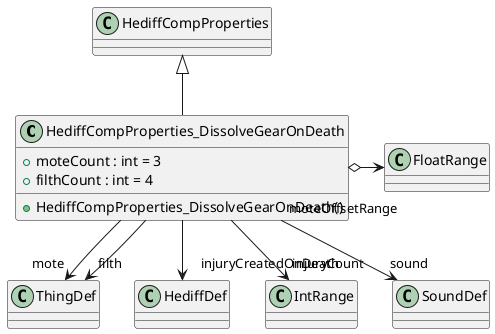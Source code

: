 @startuml
class HediffCompProperties_DissolveGearOnDeath {
    + moteCount : int = 3
    + filthCount : int = 4
    + HediffCompProperties_DissolveGearOnDeath()
}
HediffCompProperties <|-- HediffCompProperties_DissolveGearOnDeath
HediffCompProperties_DissolveGearOnDeath --> "mote" ThingDef
HediffCompProperties_DissolveGearOnDeath o-> "moteOffsetRange" FloatRange
HediffCompProperties_DissolveGearOnDeath --> "filth" ThingDef
HediffCompProperties_DissolveGearOnDeath --> "injuryCreatedOnDeath" HediffDef
HediffCompProperties_DissolveGearOnDeath --> "injuryCount" IntRange
HediffCompProperties_DissolveGearOnDeath --> "sound" SoundDef
@enduml
